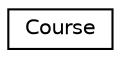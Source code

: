 digraph "Graphical Class Hierarchy"
{
 // LATEX_PDF_SIZE
  edge [fontname="Helvetica",fontsize="10",labelfontname="Helvetica",labelfontsize="10"];
  node [fontname="Helvetica",fontsize="10",shape=record];
  rankdir="LR";
  Node0 [label="Course",height=0.2,width=0.4,color="black", fillcolor="white", style="filled",URL="$classCourse.html",tooltip="课程类"];
}
